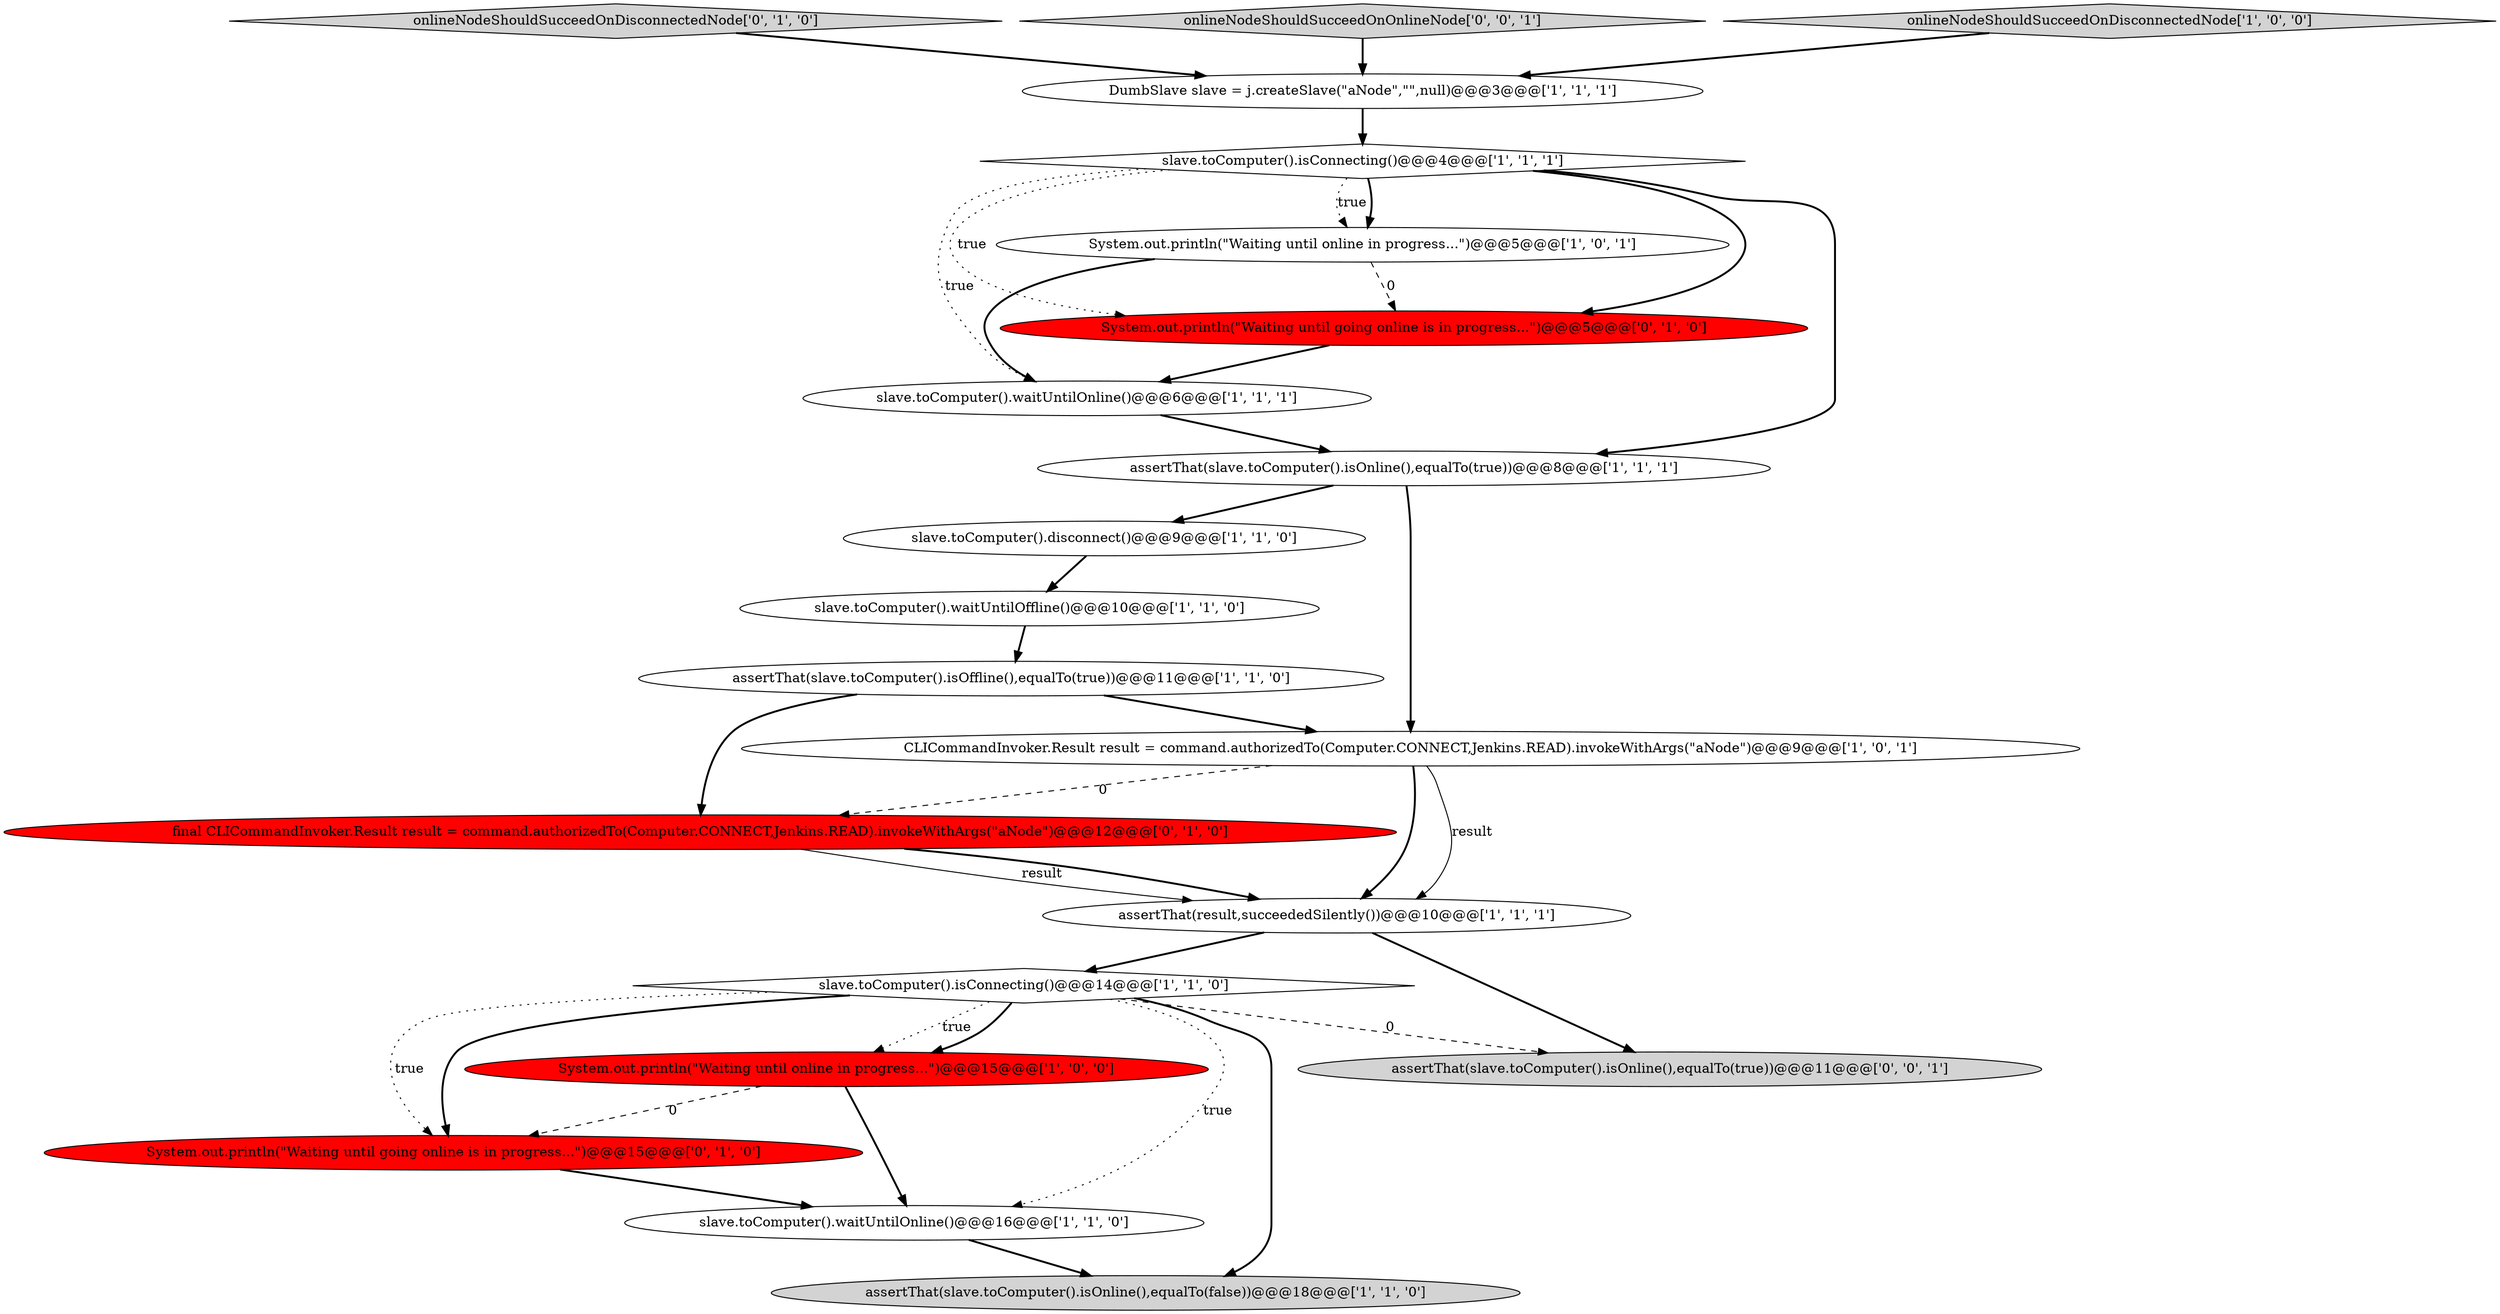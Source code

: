 digraph {
17 [style = filled, label = "final CLICommandInvoker.Result result = command.authorizedTo(Computer.CONNECT,Jenkins.READ).invokeWithArgs(\"aNode\")@@@12@@@['0', '1', '0']", fillcolor = red, shape = ellipse image = "AAA1AAABBB2BBB"];
18 [style = filled, label = "onlineNodeShouldSucceedOnDisconnectedNode['0', '1', '0']", fillcolor = lightgray, shape = diamond image = "AAA0AAABBB2BBB"];
2 [style = filled, label = "assertThat(result,succeededSilently())@@@10@@@['1', '1', '1']", fillcolor = white, shape = ellipse image = "AAA0AAABBB1BBB"];
20 [style = filled, label = "onlineNodeShouldSucceedOnOnlineNode['0', '0', '1']", fillcolor = lightgray, shape = diamond image = "AAA0AAABBB3BBB"];
1 [style = filled, label = "System.out.println(\"Waiting until online in progress...\")@@@15@@@['1', '0', '0']", fillcolor = red, shape = ellipse image = "AAA1AAABBB1BBB"];
7 [style = filled, label = "slave.toComputer().disconnect()@@@9@@@['1', '1', '0']", fillcolor = white, shape = ellipse image = "AAA0AAABBB1BBB"];
3 [style = filled, label = "System.out.println(\"Waiting until online in progress...\")@@@5@@@['1', '0', '1']", fillcolor = white, shape = ellipse image = "AAA0AAABBB1BBB"];
6 [style = filled, label = "onlineNodeShouldSucceedOnDisconnectedNode['1', '0', '0']", fillcolor = lightgray, shape = diamond image = "AAA0AAABBB1BBB"];
12 [style = filled, label = "assertThat(slave.toComputer().isOnline(),equalTo(true))@@@8@@@['1', '1', '1']", fillcolor = white, shape = ellipse image = "AAA0AAABBB1BBB"];
4 [style = filled, label = "slave.toComputer().isConnecting()@@@14@@@['1', '1', '0']", fillcolor = white, shape = diamond image = "AAA0AAABBB1BBB"];
19 [style = filled, label = "assertThat(slave.toComputer().isOnline(),equalTo(true))@@@11@@@['0', '0', '1']", fillcolor = lightgray, shape = ellipse image = "AAA0AAABBB3BBB"];
13 [style = filled, label = "slave.toComputer().waitUntilOnline()@@@6@@@['1', '1', '1']", fillcolor = white, shape = ellipse image = "AAA0AAABBB1BBB"];
10 [style = filled, label = "assertThat(slave.toComputer().isOffline(),equalTo(true))@@@11@@@['1', '1', '0']", fillcolor = white, shape = ellipse image = "AAA0AAABBB1BBB"];
9 [style = filled, label = "slave.toComputer().waitUntilOnline()@@@16@@@['1', '1', '0']", fillcolor = white, shape = ellipse image = "AAA0AAABBB1BBB"];
15 [style = filled, label = "System.out.println(\"Waiting until going online is in progress...\")@@@5@@@['0', '1', '0']", fillcolor = red, shape = ellipse image = "AAA1AAABBB2BBB"];
0 [style = filled, label = "assertThat(slave.toComputer().isOnline(),equalTo(false))@@@18@@@['1', '1', '0']", fillcolor = lightgray, shape = ellipse image = "AAA0AAABBB1BBB"];
14 [style = filled, label = "slave.toComputer().waitUntilOffline()@@@10@@@['1', '1', '0']", fillcolor = white, shape = ellipse image = "AAA0AAABBB1BBB"];
11 [style = filled, label = "slave.toComputer().isConnecting()@@@4@@@['1', '1', '1']", fillcolor = white, shape = diamond image = "AAA0AAABBB1BBB"];
16 [style = filled, label = "System.out.println(\"Waiting until going online is in progress...\")@@@15@@@['0', '1', '0']", fillcolor = red, shape = ellipse image = "AAA1AAABBB2BBB"];
8 [style = filled, label = "CLICommandInvoker.Result result = command.authorizedTo(Computer.CONNECT,Jenkins.READ).invokeWithArgs(\"aNode\")@@@9@@@['1', '0', '1']", fillcolor = white, shape = ellipse image = "AAA0AAABBB1BBB"];
5 [style = filled, label = "DumbSlave slave = j.createSlave(\"aNode\",\"\",null)@@@3@@@['1', '1', '1']", fillcolor = white, shape = ellipse image = "AAA0AAABBB1BBB"];
15->13 [style = bold, label=""];
2->19 [style = bold, label=""];
9->0 [style = bold, label=""];
4->1 [style = dotted, label="true"];
14->10 [style = bold, label=""];
11->12 [style = bold, label=""];
10->17 [style = bold, label=""];
11->13 [style = dotted, label="true"];
2->4 [style = bold, label=""];
12->7 [style = bold, label=""];
11->15 [style = bold, label=""];
1->9 [style = bold, label=""];
4->0 [style = bold, label=""];
20->5 [style = bold, label=""];
7->14 [style = bold, label=""];
8->2 [style = solid, label="result"];
6->5 [style = bold, label=""];
13->12 [style = bold, label=""];
10->8 [style = bold, label=""];
8->2 [style = bold, label=""];
17->2 [style = bold, label=""];
11->3 [style = bold, label=""];
12->8 [style = bold, label=""];
1->16 [style = dashed, label="0"];
18->5 [style = bold, label=""];
3->13 [style = bold, label=""];
3->15 [style = dashed, label="0"];
8->17 [style = dashed, label="0"];
4->19 [style = dashed, label="0"];
5->11 [style = bold, label=""];
4->1 [style = bold, label=""];
4->16 [style = dotted, label="true"];
4->9 [style = dotted, label="true"];
11->15 [style = dotted, label="true"];
11->3 [style = dotted, label="true"];
17->2 [style = solid, label="result"];
16->9 [style = bold, label=""];
4->16 [style = bold, label=""];
}
